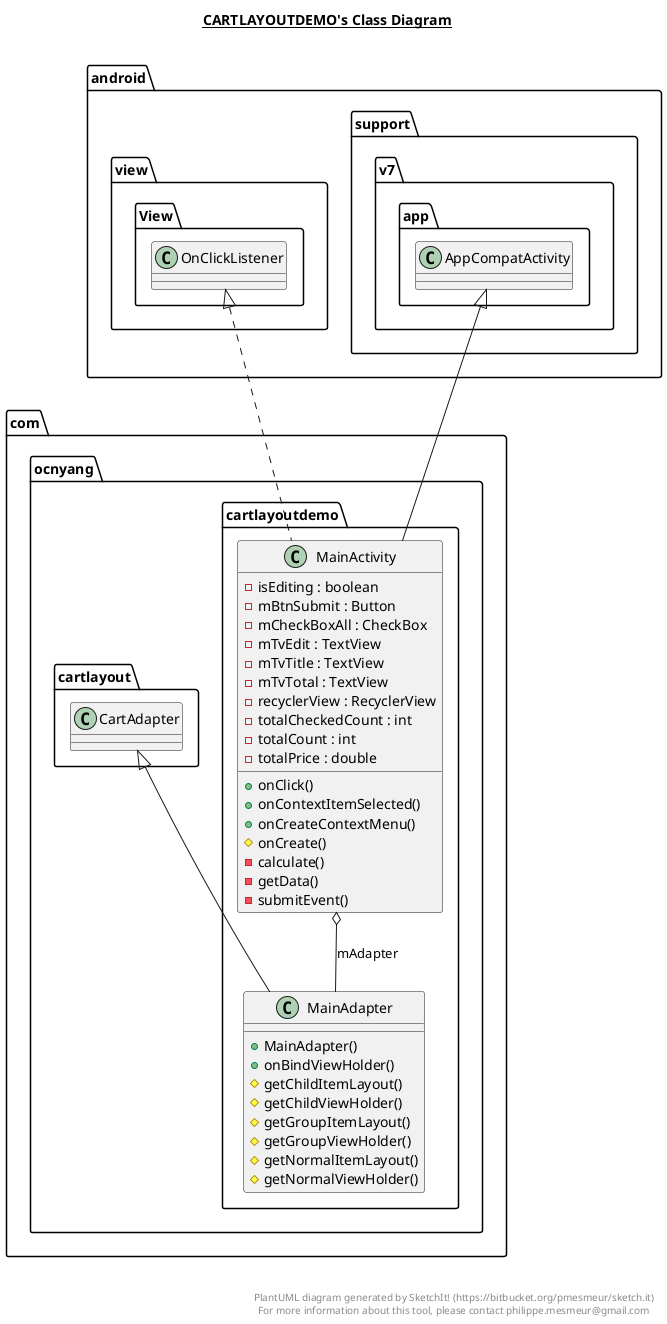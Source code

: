 @startuml

title __CARTLAYOUTDEMO's Class Diagram__\n

  namespace com.ocnyang.cartlayoutdemo {
    class com.ocnyang.cartlayoutdemo.MainActivity {
        - isEditing : boolean
        - mBtnSubmit : Button
        - mCheckBoxAll : CheckBox
        - mTvEdit : TextView
        - mTvTitle : TextView
        - mTvTotal : TextView
        - recyclerView : RecyclerView
        - totalCheckedCount : int
        - totalCount : int
        - totalPrice : double
        + onClick()
        + onContextItemSelected()
        + onCreateContextMenu()
        # onCreate()
        - calculate()
        - getData()
        - submitEvent()
    }
  }
  

  namespace com.ocnyang.cartlayoutdemo {
    class com.ocnyang.cartlayoutdemo.MainAdapter {
        + MainAdapter()
        + onBindViewHolder()
        # getChildItemLayout()
        # getChildViewHolder()
        # getGroupItemLayout()
        # getGroupViewHolder()
        # getNormalItemLayout()
        # getNormalViewHolder()
    }
  }
  

  com.ocnyang.cartlayoutdemo.MainActivity .up.|> android.view.View.OnClickListener
  com.ocnyang.cartlayoutdemo.MainActivity -up-|> android.support.v7.app.AppCompatActivity
  com.ocnyang.cartlayoutdemo.MainActivity o-- com.ocnyang.cartlayoutdemo.MainAdapter : mAdapter
  com.ocnyang.cartlayoutdemo.MainAdapter -up-|> com.ocnyang.cartlayout.CartAdapter


right footer


PlantUML diagram generated by SketchIt! (https://bitbucket.org/pmesmeur/sketch.it)
For more information about this tool, please contact philippe.mesmeur@gmail.com
endfooter

@enduml
